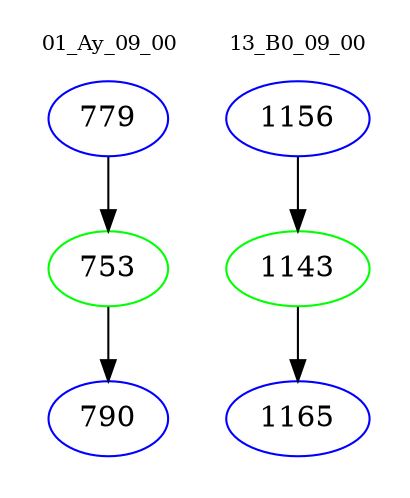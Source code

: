 digraph{
subgraph cluster_0 {
color = white
label = "01_Ay_09_00";
fontsize=10;
T0_779 [label="779", color="blue"]
T0_779 -> T0_753 [color="black"]
T0_753 [label="753", color="green"]
T0_753 -> T0_790 [color="black"]
T0_790 [label="790", color="blue"]
}
subgraph cluster_1 {
color = white
label = "13_B0_09_00";
fontsize=10;
T1_1156 [label="1156", color="blue"]
T1_1156 -> T1_1143 [color="black"]
T1_1143 [label="1143", color="green"]
T1_1143 -> T1_1165 [color="black"]
T1_1165 [label="1165", color="blue"]
}
}
